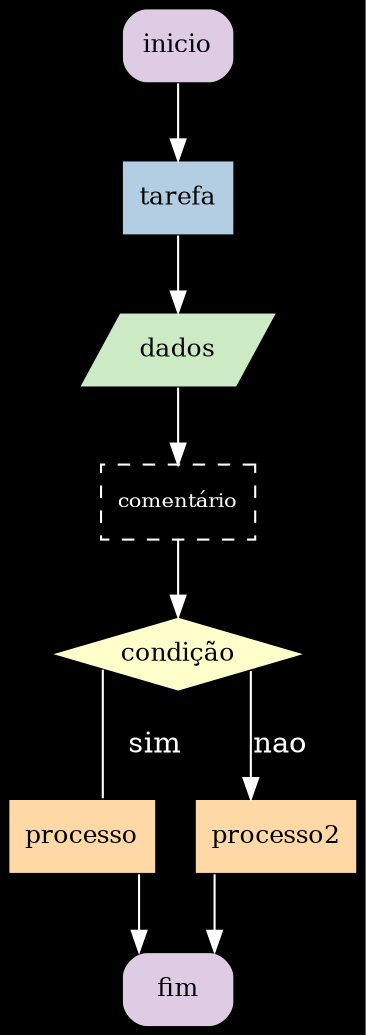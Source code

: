 digraph {
    graph [compound=true;splines=ortho;bgcolor="#000000"];
    edge [fontcolor="#ffffff";color="#ffffff"];
	//bloco inicio e fim
    node[shape="box";style="filled, rounded";fillcolor=4;colorscheme=pastel16;fontsize=12;fontcolor="#000000";color="#000000"];
    inicio, fim;

    node[shape="box";style="filled";fillcolor=2;colorscheme=pastel16;fontsize=12;fontcolor="#000000";color="#000000"];
	"tarefa";

	node[shape="parallelogram";style="filled";fillcolor=3;colorscheme=pastel16;fontsize=12;fontcolor="#000000";color="#000000"];
	"dados";

    node[shape="diamond";style="filled";fillcolor=6;colorscheme=pastel16;fontsize=12;fontcolor="#000000";color="#000000"];
    "condição";

	node[shape="box";style="dashed";fontsize=10;fontcolor="#ffffff";color="#ffffff"];
    "comentário";

	node[shape="record";style="filled";fillcolor=5;colorscheme=pastel16;fontsize=12;fontcolor="#000000";color="#000000"];

    inicio -> tarefa -> dados -> comentário -> condição;
    condição -> processo [label="sim", arrowhead="white", color="#ffffff"];
    condição -> processo2 [label="nao"];
    processo2, processo -> fim [color="#ffffff"];

}
